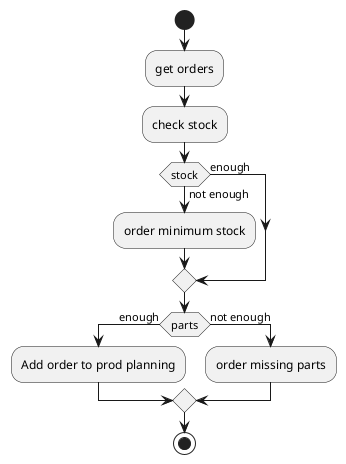 @startuml Planning
start
:get orders;
:check stock;
if (stock) is (not enough) then
	:order minimum stock;
else (enough)
endif
if (parts) is (enough) then
	:Add order to prod planning;
else (not enough)
	:order missing parts;
endif
stop
@enduml